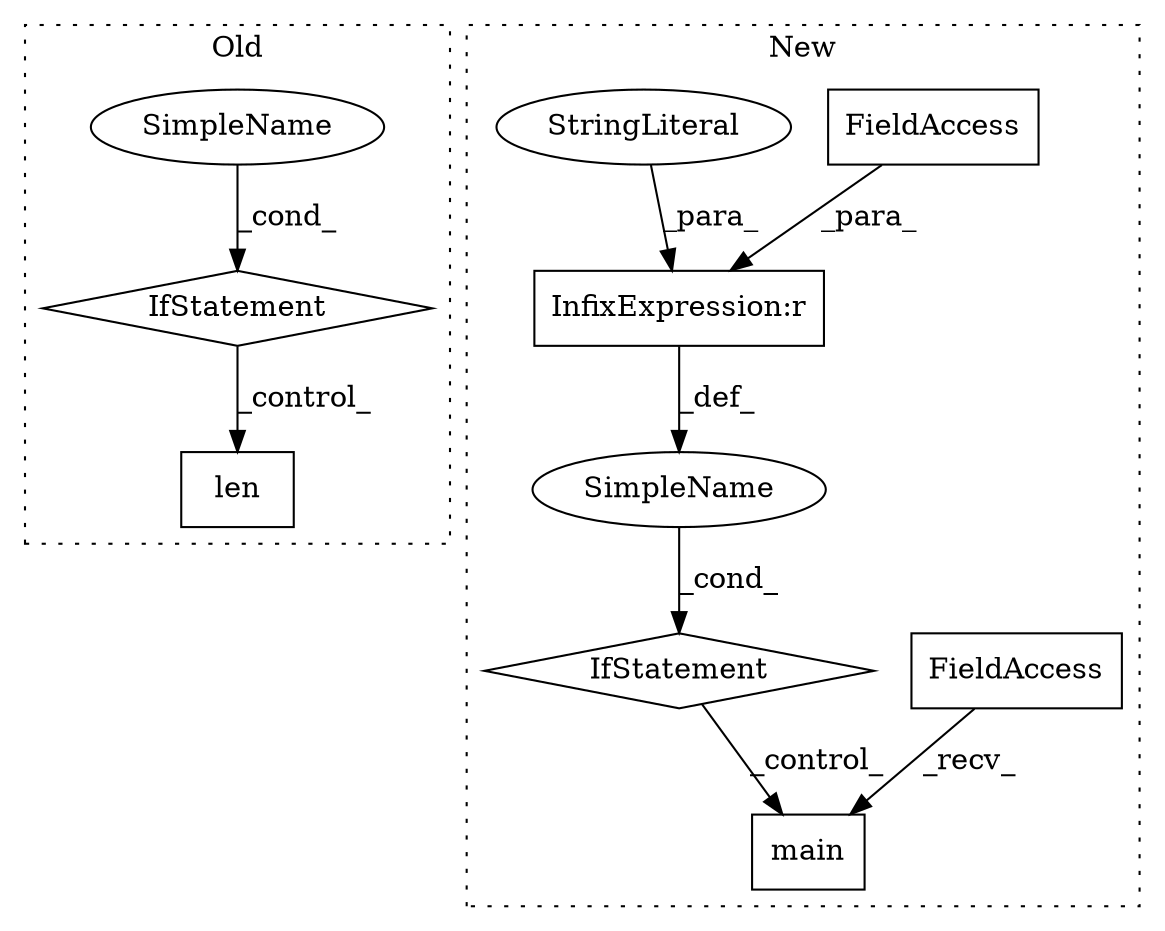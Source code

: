 digraph G {
subgraph cluster0 {
1 [label="len" a="32" s="2053,2071" l="4,1" shape="box"];
5 [label="IfStatement" a="25" s="1961,1989" l="4,2" shape="diamond"];
6 [label="SimpleName" a="42" s="" l="" shape="ellipse"];
label = "Old";
style="dotted";
}
subgraph cluster1 {
2 [label="main" a="32" s="3284" l="6" shape="box"];
3 [label="FieldAccess" a="22" s="3275" l="8" shape="box"];
4 [label="IfStatement" a="25" s="3173,3199" l="4,2" shape="diamond"];
7 [label="SimpleName" a="42" s="" l="" shape="ellipse"];
8 [label="InfixExpression:r" a="27" s="3185" l="4" shape="box"];
9 [label="FieldAccess" a="22" s="3177" l="8" shape="box"];
10 [label="StringLiteral" a="45" s="3189" l="10" shape="ellipse"];
label = "New";
style="dotted";
}
3 -> 2 [label="_recv_"];
4 -> 2 [label="_control_"];
5 -> 1 [label="_control_"];
6 -> 5 [label="_cond_"];
7 -> 4 [label="_cond_"];
8 -> 7 [label="_def_"];
9 -> 8 [label="_para_"];
10 -> 8 [label="_para_"];
}